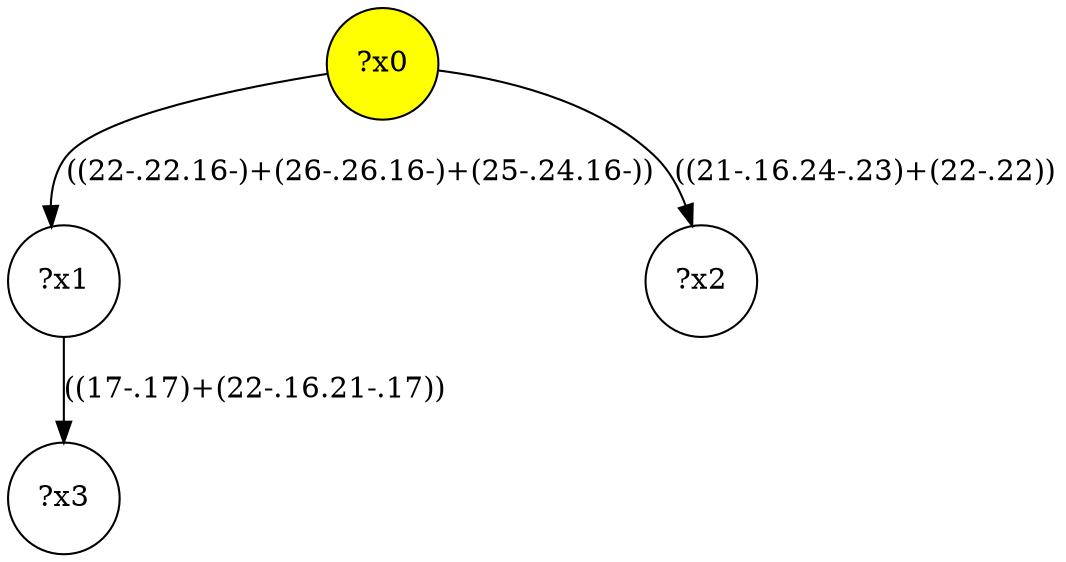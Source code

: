 digraph g {
	x0 [fillcolor="yellow", style="filled," shape=circle, label="?x0"];
	x1 [shape=circle, label="?x1"];
	x0 -> x1 [label="((22-.22.16-)+(26-.26.16-)+(25-.24.16-))"];
	x2 [shape=circle, label="?x2"];
	x0 -> x2 [label="((21-.16.24-.23)+(22-.22))"];
	x3 [shape=circle, label="?x3"];
	x1 -> x3 [label="((17-.17)+(22-.16.21-.17))"];
}
